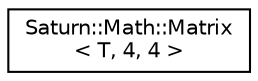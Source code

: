 digraph "Graphical Class Hierarchy"
{
  edge [fontname="Helvetica",fontsize="10",labelfontname="Helvetica",labelfontsize="10"];
  node [fontname="Helvetica",fontsize="10",shape=record];
  rankdir="LR";
  Node0 [label="Saturn::Math::Matrix\l\< T, 4, 4 \>",height=0.2,width=0.4,color="black", fillcolor="white", style="filled",URL="$class_saturn_1_1_math_1_1_matrix_3_01_t_00_014_00_014_01_4.html"];
}
